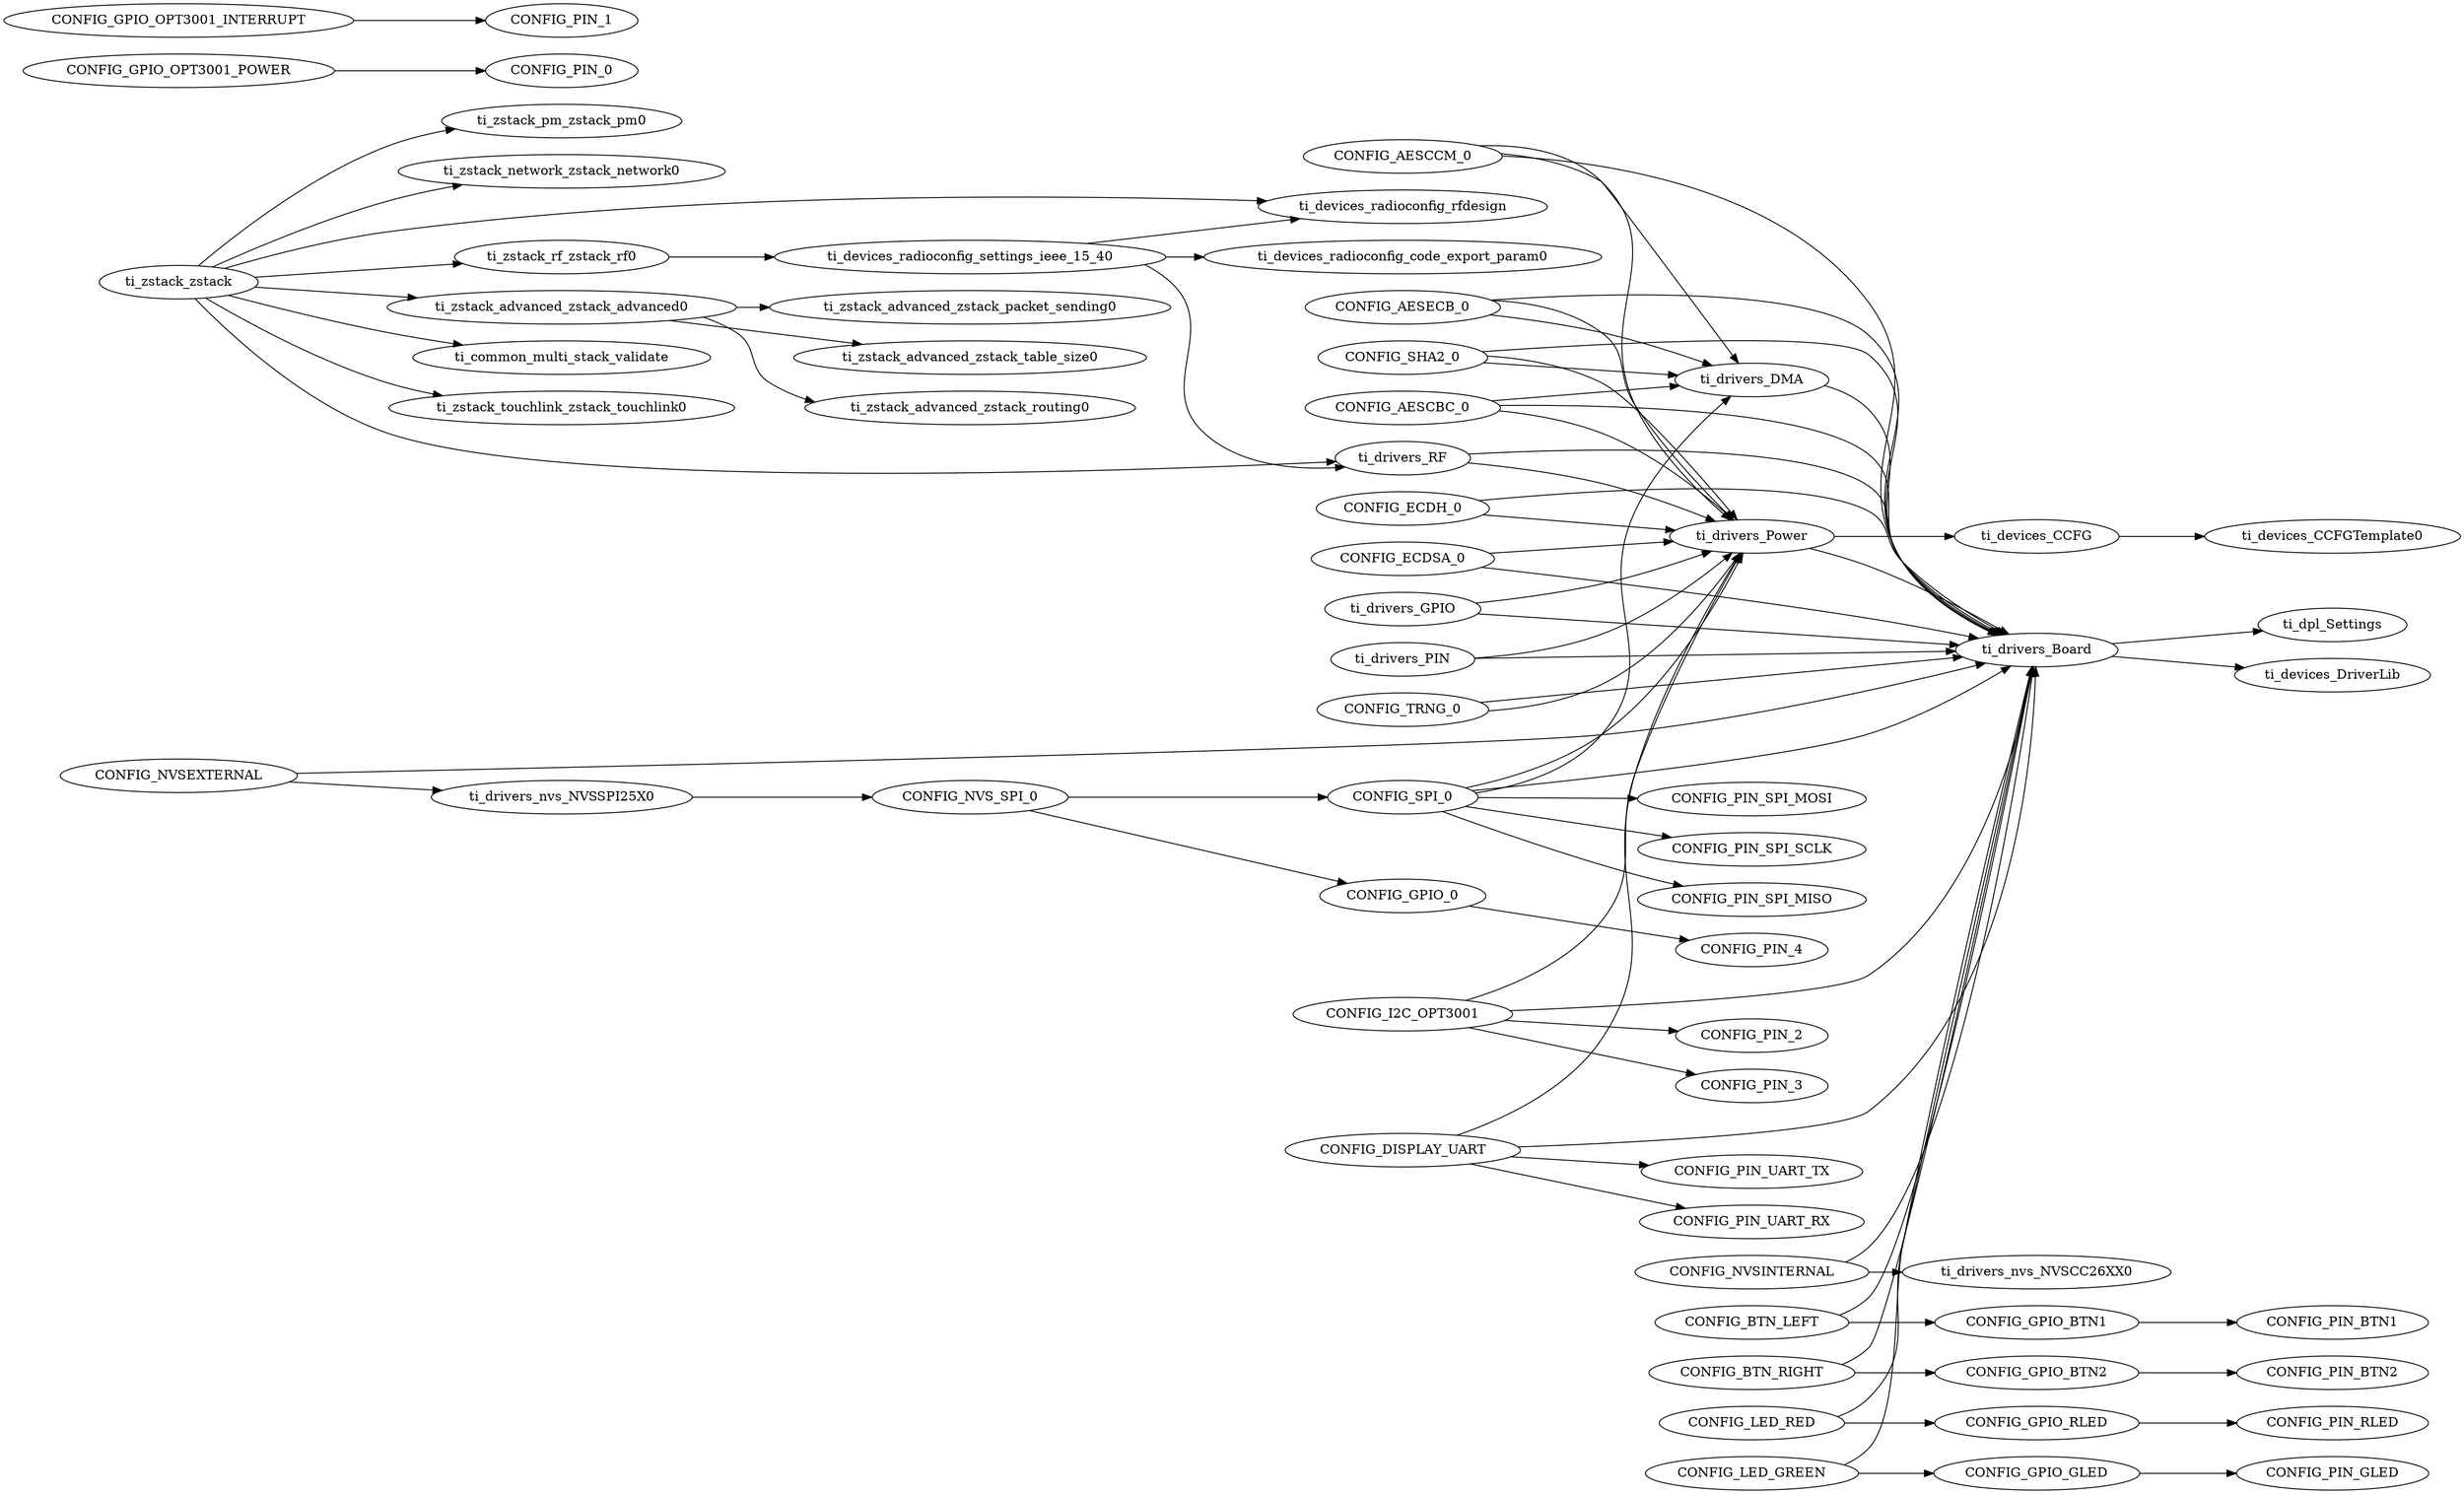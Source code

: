 digraph Model
{
    graph[rankdir=LR]

    // mod.$name=/ti/common/multi_stack_validate

    // mod.$name=/ti/devices/CCFG
    ti_devices_CCFG -> ti_devices_CCFGTemplate0

    // mod.$name=/ti/devices/CCFGTemplate

    // mod.$name=/ti/devices/DriverLib

    // mod.$name=/ti/devices/radioconfig/code_export_param

    // mod.$name=/ti/devices/radioconfig/rfdesign

    // mod.$name=/ti/devices/radioconfig/settings/ieee_15_4
    ti_devices_radioconfig_settings_ieee_15_40 -> ti_drivers_RF
    ti_devices_radioconfig_settings_ieee_15_40 -> ti_devices_radioconfig_rfdesign
    ti_devices_radioconfig_settings_ieee_15_40 -> ti_devices_radioconfig_code_export_param0

    // mod.$name=/ti/dpl/Settings

    // mod.$name=/ti/drivers/AESCBC
    CONFIG_AESCBC_0 -> ti_drivers_Power
    CONFIG_AESCBC_0 -> ti_drivers_DMA
    CONFIG_AESCBC_0 -> ti_drivers_Board

    // mod.$name=/ti/drivers/AESCCM
    CONFIG_AESCCM_0 -> ti_drivers_DMA
    CONFIG_AESCCM_0 -> ti_drivers_Power
    CONFIG_AESCCM_0 -> ti_drivers_Board

    // mod.$name=/ti/drivers/AESECB
    CONFIG_AESECB_0 -> ti_drivers_DMA
    CONFIG_AESECB_0 -> ti_drivers_Power
    CONFIG_AESECB_0 -> ti_drivers_Board

    // mod.$name=/ti/drivers/Board
    ti_drivers_Board -> ti_devices_DriverLib
    ti_drivers_Board -> ti_dpl_Settings

    // mod.$name=/ti/drivers/DMA
    ti_drivers_DMA -> ti_drivers_Board

    // mod.$name=/ti/drivers/ECDH
    CONFIG_ECDH_0 -> ti_drivers_Power
    CONFIG_ECDH_0 -> ti_drivers_Board

    // mod.$name=/ti/drivers/ECDSA
    CONFIG_ECDSA_0 -> ti_drivers_Power
    CONFIG_ECDSA_0 -> ti_drivers_Board

    // mod.$name=/ti/drivers/GPIO
    ti_drivers_GPIO -> ti_drivers_Power
    ti_drivers_GPIO -> ti_drivers_Board
    CONFIG_GPIO_OPT3001_POWER -> CONFIG_PIN_0
    CONFIG_GPIO_OPT3001_INTERRUPT -> CONFIG_PIN_1
    CONFIG_GPIO_BTN1 -> CONFIG_PIN_BTN1
    CONFIG_GPIO_BTN2 -> CONFIG_PIN_BTN2
    CONFIG_GPIO_RLED -> CONFIG_PIN_RLED
    CONFIG_GPIO_GLED -> CONFIG_PIN_GLED
    CONFIG_GPIO_0 -> CONFIG_PIN_4

    // mod.$name=/ti/drivers/I2C
    CONFIG_I2C_OPT3001 -> ti_drivers_Power
    CONFIG_I2C_OPT3001 -> ti_drivers_Board
    CONFIG_I2C_OPT3001 -> CONFIG_PIN_2
    CONFIG_I2C_OPT3001 -> CONFIG_PIN_3

    // mod.$name=/ti/drivers/NVS
    CONFIG_NVSINTERNAL -> ti_drivers_Board
    CONFIG_NVSEXTERNAL -> ti_drivers_Board
    CONFIG_NVSINTERNAL -> ti_drivers_nvs_NVSCC26XX0
    CONFIG_NVSEXTERNAL -> ti_drivers_nvs_NVSSPI25X0

    // mod.$name=/ti/drivers/PIN
    ti_drivers_PIN -> ti_drivers_Power
    ti_drivers_PIN -> ti_drivers_Board

    // mod.$name=/ti/drivers/Power
    ti_drivers_Power -> ti_devices_CCFG
    ti_drivers_Power -> ti_drivers_Board

    // mod.$name=/ti/drivers/RF
    ti_drivers_RF -> ti_drivers_Power
    ti_drivers_RF -> ti_drivers_Board

    // mod.$name=/ti/drivers/SHA2
    CONFIG_SHA2_0 -> ti_drivers_DMA
    CONFIG_SHA2_0 -> ti_drivers_Power
    CONFIG_SHA2_0 -> ti_drivers_Board

    // mod.$name=/ti/drivers/SPI
    CONFIG_SPI_0 -> ti_drivers_DMA
    CONFIG_SPI_0 -> ti_drivers_Power
    CONFIG_SPI_0 -> ti_drivers_Board
    CONFIG_SPI_0 -> CONFIG_PIN_SPI_SCLK
    CONFIG_SPI_0 -> CONFIG_PIN_SPI_MISO
    CONFIG_SPI_0 -> CONFIG_PIN_SPI_MOSI

    // mod.$name=/ti/drivers/TRNG
    CONFIG_TRNG_0 -> ti_drivers_Power
    CONFIG_TRNG_0 -> ti_drivers_Board

    // mod.$name=/ti/drivers/UART
    CONFIG_DISPLAY_UART -> ti_drivers_Power
    CONFIG_DISPLAY_UART -> ti_drivers_Board
    CONFIG_DISPLAY_UART -> CONFIG_PIN_UART_TX
    CONFIG_DISPLAY_UART -> CONFIG_PIN_UART_RX

    // mod.$name=/ti/drivers/apps/Button
    CONFIG_BTN_LEFT -> ti_drivers_Board
    CONFIG_BTN_RIGHT -> ti_drivers_Board
    CONFIG_BTN_LEFT -> CONFIG_GPIO_BTN1
    CONFIG_BTN_RIGHT -> CONFIG_GPIO_BTN2

    // mod.$name=/ti/drivers/apps/LED
    CONFIG_LED_RED -> ti_drivers_Board
    CONFIG_LED_GREEN -> ti_drivers_Board
    CONFIG_LED_RED -> CONFIG_GPIO_RLED
    CONFIG_LED_GREEN -> CONFIG_GPIO_GLED

    // mod.$name=/ti/drivers/nvs/NVSCC26XX

    // mod.$name=/ti/drivers/nvs/NVSSPI25X
    ti_drivers_nvs_NVSSPI25X0 -> CONFIG_NVS_SPI_0

    // mod.$name=/ti/drivers/nvs/NVSSPI25XDevice
    CONFIG_NVS_SPI_0 -> CONFIG_GPIO_0
    CONFIG_NVS_SPI_0 -> CONFIG_SPI_0

    // mod.$name=/ti/zstack/advanced/zstack_advanced
    ti_zstack_advanced_zstack_advanced0 -> ti_zstack_advanced_zstack_routing0
    ti_zstack_advanced_zstack_advanced0 -> ti_zstack_advanced_zstack_packet_sending0
    ti_zstack_advanced_zstack_advanced0 -> ti_zstack_advanced_zstack_table_size0

    // mod.$name=/ti/zstack/advanced/zstack_packet_sending

    // mod.$name=/ti/zstack/advanced/zstack_routing

    // mod.$name=/ti/zstack/advanced/zstack_table_size

    // mod.$name=/ti/zstack/network/zstack_network

    // mod.$name=/ti/zstack/pm/zstack_pm

    // mod.$name=/ti/zstack/rf/zstack_rf
    ti_zstack_rf_zstack_rf0 -> ti_devices_radioconfig_settings_ieee_15_40

    // mod.$name=/ti/zstack/touchlink/zstack_touchlink

    // mod.$name=/ti/zstack/zstack
    ti_zstack_zstack -> ti_common_multi_stack_validate
    ti_zstack_zstack -> ti_drivers_RF
    ti_zstack_zstack -> ti_devices_radioconfig_rfdesign
    ti_zstack_zstack -> ti_zstack_touchlink_zstack_touchlink0
    ti_zstack_zstack -> ti_zstack_pm_zstack_pm0
    ti_zstack_zstack -> ti_zstack_rf_zstack_rf0
    ti_zstack_zstack -> ti_zstack_network_zstack_network0
    ti_zstack_zstack -> ti_zstack_advanced_zstack_advanced0
}
